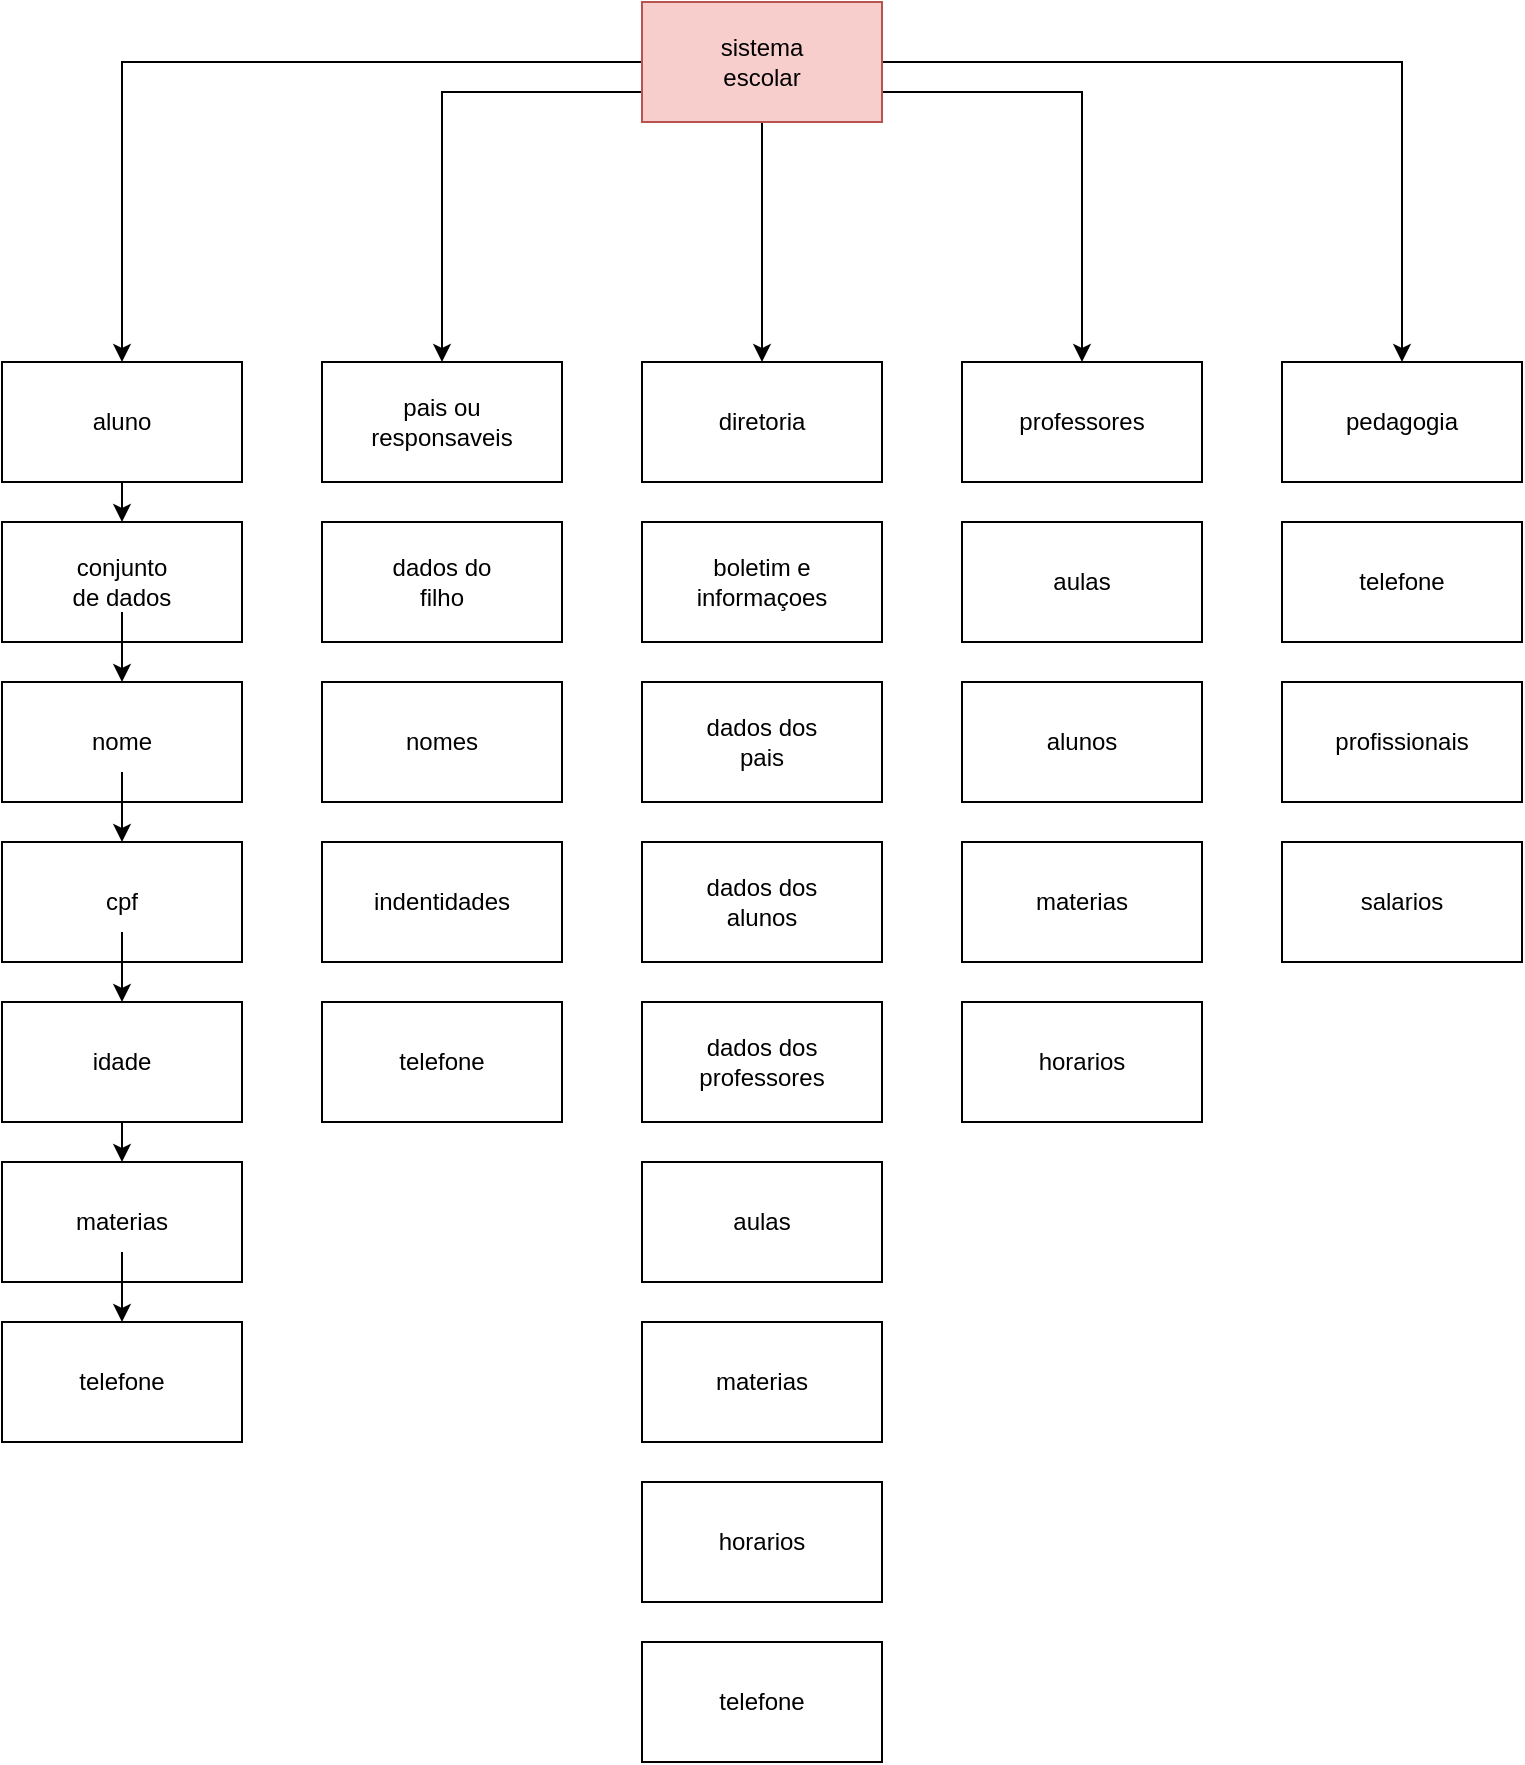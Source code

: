 <mxfile version="26.1.1">
  <diagram name="Page-1" id="ofmosxMPlsJZu1ZY1M7H">
    <mxGraphModel dx="1050" dy="1657" grid="1" gridSize="10" guides="1" tooltips="1" connect="1" arrows="1" fold="1" page="1" pageScale="1" pageWidth="850" pageHeight="1100" math="0" shadow="0">
      <root>
        <mxCell id="0" />
        <mxCell id="1" parent="0" />
        <mxCell id="H6yvR1INJ8zY6IqdFhfA-68" style="edgeStyle=orthogonalEdgeStyle;rounded=0;orthogonalLoop=1;jettySize=auto;html=1;exitX=0.5;exitY=1;exitDx=0;exitDy=0;entryX=0.5;entryY=0;entryDx=0;entryDy=0;" edge="1" parent="1" source="H6yvR1INJ8zY6IqdFhfA-1" target="H6yvR1INJ8zY6IqdFhfA-15">
          <mxGeometry relative="1" as="geometry" />
        </mxCell>
        <mxCell id="H6yvR1INJ8zY6IqdFhfA-1" value="" style="rounded=0;whiteSpace=wrap;html=1;" vertex="1" parent="1">
          <mxGeometry width="120" height="60" as="geometry" />
        </mxCell>
        <mxCell id="H6yvR1INJ8zY6IqdFhfA-2" value="aluno" style="text;html=1;align=center;verticalAlign=middle;whiteSpace=wrap;rounded=0;" vertex="1" parent="1">
          <mxGeometry x="30" y="15" width="60" height="30" as="geometry" />
        </mxCell>
        <mxCell id="H6yvR1INJ8zY6IqdFhfA-3" value="" style="rounded=0;whiteSpace=wrap;html=1;" vertex="1" parent="1">
          <mxGeometry x="160" width="120" height="60" as="geometry" />
        </mxCell>
        <mxCell id="H6yvR1INJ8zY6IqdFhfA-4" value="pais ou responsaveis" style="text;html=1;align=center;verticalAlign=middle;whiteSpace=wrap;rounded=0;" vertex="1" parent="1">
          <mxGeometry x="190" y="15" width="60" height="30" as="geometry" />
        </mxCell>
        <mxCell id="H6yvR1INJ8zY6IqdFhfA-5" value="" style="rounded=0;whiteSpace=wrap;html=1;" vertex="1" parent="1">
          <mxGeometry x="320" width="120" height="60" as="geometry" />
        </mxCell>
        <mxCell id="H6yvR1INJ8zY6IqdFhfA-6" value="diretoria" style="text;html=1;align=center;verticalAlign=middle;whiteSpace=wrap;rounded=0;" vertex="1" parent="1">
          <mxGeometry x="350" y="15" width="60" height="30" as="geometry" />
        </mxCell>
        <mxCell id="H6yvR1INJ8zY6IqdFhfA-7" value="" style="rounded=0;whiteSpace=wrap;html=1;" vertex="1" parent="1">
          <mxGeometry x="480" width="120" height="60" as="geometry" />
        </mxCell>
        <mxCell id="H6yvR1INJ8zY6IqdFhfA-8" value="professores" style="text;html=1;align=center;verticalAlign=middle;whiteSpace=wrap;rounded=0;" vertex="1" parent="1">
          <mxGeometry x="510" y="15" width="60" height="30" as="geometry" />
        </mxCell>
        <mxCell id="H6yvR1INJ8zY6IqdFhfA-9" value="" style="rounded=0;whiteSpace=wrap;html=1;" vertex="1" parent="1">
          <mxGeometry x="480" y="80" width="120" height="60" as="geometry" />
        </mxCell>
        <mxCell id="H6yvR1INJ8zY6IqdFhfA-10" value="aulas" style="text;html=1;align=center;verticalAlign=middle;whiteSpace=wrap;rounded=0;" vertex="1" parent="1">
          <mxGeometry x="510" y="95" width="60" height="30" as="geometry" />
        </mxCell>
        <mxCell id="H6yvR1INJ8zY6IqdFhfA-11" value="" style="rounded=0;whiteSpace=wrap;html=1;" vertex="1" parent="1">
          <mxGeometry x="320" y="80" width="120" height="60" as="geometry" />
        </mxCell>
        <mxCell id="H6yvR1INJ8zY6IqdFhfA-12" value="boletim e informaçoes" style="text;html=1;align=center;verticalAlign=middle;whiteSpace=wrap;rounded=0;" vertex="1" parent="1">
          <mxGeometry x="350" y="95" width="60" height="30" as="geometry" />
        </mxCell>
        <mxCell id="H6yvR1INJ8zY6IqdFhfA-13" value="" style="rounded=0;whiteSpace=wrap;html=1;" vertex="1" parent="1">
          <mxGeometry x="160" y="80" width="120" height="60" as="geometry" />
        </mxCell>
        <mxCell id="H6yvR1INJ8zY6IqdFhfA-14" value="dados do filho" style="text;html=1;align=center;verticalAlign=middle;whiteSpace=wrap;rounded=0;" vertex="1" parent="1">
          <mxGeometry x="190" y="95" width="60" height="30" as="geometry" />
        </mxCell>
        <mxCell id="H6yvR1INJ8zY6IqdFhfA-15" value="" style="rounded=0;whiteSpace=wrap;html=1;" vertex="1" parent="1">
          <mxGeometry y="80" width="120" height="60" as="geometry" />
        </mxCell>
        <mxCell id="H6yvR1INJ8zY6IqdFhfA-69" style="edgeStyle=orthogonalEdgeStyle;rounded=0;orthogonalLoop=1;jettySize=auto;html=1;entryX=0.5;entryY=0;entryDx=0;entryDy=0;" edge="1" parent="1" source="H6yvR1INJ8zY6IqdFhfA-16" target="H6yvR1INJ8zY6IqdFhfA-17">
          <mxGeometry relative="1" as="geometry" />
        </mxCell>
        <mxCell id="H6yvR1INJ8zY6IqdFhfA-16" value="conjunto de dados" style="text;html=1;align=center;verticalAlign=middle;whiteSpace=wrap;rounded=0;" vertex="1" parent="1">
          <mxGeometry x="30" y="95" width="60" height="30" as="geometry" />
        </mxCell>
        <mxCell id="H6yvR1INJ8zY6IqdFhfA-17" value="" style="rounded=0;whiteSpace=wrap;html=1;" vertex="1" parent="1">
          <mxGeometry y="160" width="120" height="60" as="geometry" />
        </mxCell>
        <mxCell id="H6yvR1INJ8zY6IqdFhfA-70" style="edgeStyle=orthogonalEdgeStyle;rounded=0;orthogonalLoop=1;jettySize=auto;html=1;entryX=0.5;entryY=0;entryDx=0;entryDy=0;" edge="1" parent="1" source="H6yvR1INJ8zY6IqdFhfA-18" target="H6yvR1INJ8zY6IqdFhfA-19">
          <mxGeometry relative="1" as="geometry" />
        </mxCell>
        <mxCell id="H6yvR1INJ8zY6IqdFhfA-18" value="nome" style="text;html=1;align=center;verticalAlign=middle;whiteSpace=wrap;rounded=0;" vertex="1" parent="1">
          <mxGeometry x="30" y="175" width="60" height="30" as="geometry" />
        </mxCell>
        <mxCell id="H6yvR1INJ8zY6IqdFhfA-19" value="" style="rounded=0;whiteSpace=wrap;html=1;" vertex="1" parent="1">
          <mxGeometry y="240" width="120" height="60" as="geometry" />
        </mxCell>
        <mxCell id="H6yvR1INJ8zY6IqdFhfA-71" style="edgeStyle=orthogonalEdgeStyle;rounded=0;orthogonalLoop=1;jettySize=auto;html=1;entryX=0.5;entryY=0;entryDx=0;entryDy=0;" edge="1" parent="1" source="H6yvR1INJ8zY6IqdFhfA-20" target="H6yvR1INJ8zY6IqdFhfA-21">
          <mxGeometry relative="1" as="geometry" />
        </mxCell>
        <mxCell id="H6yvR1INJ8zY6IqdFhfA-20" value="cpf" style="text;html=1;align=center;verticalAlign=middle;whiteSpace=wrap;rounded=0;" vertex="1" parent="1">
          <mxGeometry x="30" y="255" width="60" height="30" as="geometry" />
        </mxCell>
        <mxCell id="H6yvR1INJ8zY6IqdFhfA-72" style="edgeStyle=orthogonalEdgeStyle;rounded=0;orthogonalLoop=1;jettySize=auto;html=1;exitX=0.5;exitY=1;exitDx=0;exitDy=0;entryX=0.5;entryY=0;entryDx=0;entryDy=0;" edge="1" parent="1" source="H6yvR1INJ8zY6IqdFhfA-21" target="H6yvR1INJ8zY6IqdFhfA-23">
          <mxGeometry relative="1" as="geometry" />
        </mxCell>
        <mxCell id="H6yvR1INJ8zY6IqdFhfA-21" value="" style="rounded=0;whiteSpace=wrap;html=1;" vertex="1" parent="1">
          <mxGeometry y="320" width="120" height="60" as="geometry" />
        </mxCell>
        <mxCell id="H6yvR1INJ8zY6IqdFhfA-22" value="idade" style="text;html=1;align=center;verticalAlign=middle;whiteSpace=wrap;rounded=0;" vertex="1" parent="1">
          <mxGeometry x="30" y="335" width="60" height="30" as="geometry" />
        </mxCell>
        <mxCell id="H6yvR1INJ8zY6IqdFhfA-23" value="" style="rounded=0;whiteSpace=wrap;html=1;" vertex="1" parent="1">
          <mxGeometry y="400" width="120" height="60" as="geometry" />
        </mxCell>
        <mxCell id="H6yvR1INJ8zY6IqdFhfA-73" style="edgeStyle=orthogonalEdgeStyle;rounded=0;orthogonalLoop=1;jettySize=auto;html=1;entryX=0.5;entryY=0;entryDx=0;entryDy=0;" edge="1" parent="1" source="H6yvR1INJ8zY6IqdFhfA-24" target="H6yvR1INJ8zY6IqdFhfA-31">
          <mxGeometry relative="1" as="geometry" />
        </mxCell>
        <mxCell id="H6yvR1INJ8zY6IqdFhfA-24" value="materias" style="text;html=1;align=center;verticalAlign=middle;whiteSpace=wrap;rounded=0;" vertex="1" parent="1">
          <mxGeometry x="30" y="415" width="60" height="30" as="geometry" />
        </mxCell>
        <mxCell id="H6yvR1INJ8zY6IqdFhfA-25" value="" style="rounded=0;whiteSpace=wrap;html=1;" vertex="1" parent="1">
          <mxGeometry x="160" y="160" width="120" height="60" as="geometry" />
        </mxCell>
        <mxCell id="H6yvR1INJ8zY6IqdFhfA-26" value="nomes" style="text;html=1;align=center;verticalAlign=middle;whiteSpace=wrap;rounded=0;" vertex="1" parent="1">
          <mxGeometry x="190" y="175" width="60" height="30" as="geometry" />
        </mxCell>
        <mxCell id="H6yvR1INJ8zY6IqdFhfA-27" value="" style="rounded=0;whiteSpace=wrap;html=1;" vertex="1" parent="1">
          <mxGeometry x="160" y="240" width="120" height="60" as="geometry" />
        </mxCell>
        <mxCell id="H6yvR1INJ8zY6IqdFhfA-28" value="indentidades" style="text;html=1;align=center;verticalAlign=middle;whiteSpace=wrap;rounded=0;" vertex="1" parent="1">
          <mxGeometry x="190" y="255" width="60" height="30" as="geometry" />
        </mxCell>
        <mxCell id="H6yvR1INJ8zY6IqdFhfA-29" value="" style="rounded=0;whiteSpace=wrap;html=1;" vertex="1" parent="1">
          <mxGeometry x="160" y="320" width="120" height="60" as="geometry" />
        </mxCell>
        <mxCell id="H6yvR1INJ8zY6IqdFhfA-30" value="telefone" style="text;html=1;align=center;verticalAlign=middle;whiteSpace=wrap;rounded=0;" vertex="1" parent="1">
          <mxGeometry x="190" y="335" width="60" height="30" as="geometry" />
        </mxCell>
        <mxCell id="H6yvR1INJ8zY6IqdFhfA-31" value="" style="rounded=0;whiteSpace=wrap;html=1;" vertex="1" parent="1">
          <mxGeometry y="480" width="120" height="60" as="geometry" />
        </mxCell>
        <mxCell id="H6yvR1INJ8zY6IqdFhfA-32" value="telefone" style="text;html=1;align=center;verticalAlign=middle;whiteSpace=wrap;rounded=0;" vertex="1" parent="1">
          <mxGeometry x="30" y="495" width="60" height="30" as="geometry" />
        </mxCell>
        <mxCell id="H6yvR1INJ8zY6IqdFhfA-33" value="" style="rounded=0;whiteSpace=wrap;html=1;" vertex="1" parent="1">
          <mxGeometry x="320" y="160" width="120" height="60" as="geometry" />
        </mxCell>
        <mxCell id="H6yvR1INJ8zY6IqdFhfA-34" value="dados dos pais" style="text;html=1;align=center;verticalAlign=middle;whiteSpace=wrap;rounded=0;" vertex="1" parent="1">
          <mxGeometry x="350" y="175" width="60" height="30" as="geometry" />
        </mxCell>
        <mxCell id="H6yvR1INJ8zY6IqdFhfA-35" value="" style="rounded=0;whiteSpace=wrap;html=1;" vertex="1" parent="1">
          <mxGeometry x="320" y="240" width="120" height="60" as="geometry" />
        </mxCell>
        <mxCell id="H6yvR1INJ8zY6IqdFhfA-36" value="dados dos alunos" style="text;html=1;align=center;verticalAlign=middle;whiteSpace=wrap;rounded=0;" vertex="1" parent="1">
          <mxGeometry x="350" y="255" width="60" height="30" as="geometry" />
        </mxCell>
        <mxCell id="H6yvR1INJ8zY6IqdFhfA-37" value="" style="rounded=0;whiteSpace=wrap;html=1;" vertex="1" parent="1">
          <mxGeometry x="320" y="320" width="120" height="60" as="geometry" />
        </mxCell>
        <mxCell id="H6yvR1INJ8zY6IqdFhfA-38" value="dados dos professores" style="text;html=1;align=center;verticalAlign=middle;whiteSpace=wrap;rounded=0;" vertex="1" parent="1">
          <mxGeometry x="350" y="335" width="60" height="30" as="geometry" />
        </mxCell>
        <mxCell id="H6yvR1INJ8zY6IqdFhfA-39" value="" style="rounded=0;whiteSpace=wrap;html=1;" vertex="1" parent="1">
          <mxGeometry x="320" y="400" width="120" height="60" as="geometry" />
        </mxCell>
        <mxCell id="H6yvR1INJ8zY6IqdFhfA-40" value="aulas" style="text;html=1;align=center;verticalAlign=middle;whiteSpace=wrap;rounded=0;" vertex="1" parent="1">
          <mxGeometry x="350" y="415" width="60" height="30" as="geometry" />
        </mxCell>
        <mxCell id="H6yvR1INJ8zY6IqdFhfA-41" value="" style="rounded=0;whiteSpace=wrap;html=1;" vertex="1" parent="1">
          <mxGeometry x="320" y="480" width="120" height="60" as="geometry" />
        </mxCell>
        <mxCell id="H6yvR1INJ8zY6IqdFhfA-42" value="materias" style="text;html=1;align=center;verticalAlign=middle;whiteSpace=wrap;rounded=0;" vertex="1" parent="1">
          <mxGeometry x="350" y="495" width="60" height="30" as="geometry" />
        </mxCell>
        <mxCell id="H6yvR1INJ8zY6IqdFhfA-43" value="" style="rounded=0;whiteSpace=wrap;html=1;" vertex="1" parent="1">
          <mxGeometry x="480" y="160" width="120" height="60" as="geometry" />
        </mxCell>
        <mxCell id="H6yvR1INJ8zY6IqdFhfA-44" value="alunos" style="text;html=1;align=center;verticalAlign=middle;whiteSpace=wrap;rounded=0;" vertex="1" parent="1">
          <mxGeometry x="510" y="175" width="60" height="30" as="geometry" />
        </mxCell>
        <mxCell id="H6yvR1INJ8zY6IqdFhfA-45" value="" style="rounded=0;whiteSpace=wrap;html=1;" vertex="1" parent="1">
          <mxGeometry x="480" y="240" width="120" height="60" as="geometry" />
        </mxCell>
        <mxCell id="H6yvR1INJ8zY6IqdFhfA-46" value="materias" style="text;html=1;align=center;verticalAlign=middle;whiteSpace=wrap;rounded=0;" vertex="1" parent="1">
          <mxGeometry x="510" y="255" width="60" height="30" as="geometry" />
        </mxCell>
        <mxCell id="H6yvR1INJ8zY6IqdFhfA-47" value="" style="rounded=0;whiteSpace=wrap;html=1;" vertex="1" parent="1">
          <mxGeometry x="480" y="320" width="120" height="60" as="geometry" />
        </mxCell>
        <mxCell id="H6yvR1INJ8zY6IqdFhfA-48" value="horarios" style="text;html=1;align=center;verticalAlign=middle;whiteSpace=wrap;rounded=0;" vertex="1" parent="1">
          <mxGeometry x="510" y="335" width="60" height="30" as="geometry" />
        </mxCell>
        <mxCell id="H6yvR1INJ8zY6IqdFhfA-49" value="" style="rounded=0;whiteSpace=wrap;html=1;" vertex="1" parent="1">
          <mxGeometry x="320" y="560" width="120" height="60" as="geometry" />
        </mxCell>
        <mxCell id="H6yvR1INJ8zY6IqdFhfA-50" value="horarios" style="text;html=1;align=center;verticalAlign=middle;whiteSpace=wrap;rounded=0;" vertex="1" parent="1">
          <mxGeometry x="350" y="575" width="60" height="30" as="geometry" />
        </mxCell>
        <mxCell id="H6yvR1INJ8zY6IqdFhfA-51" value="" style="rounded=0;whiteSpace=wrap;html=1;" vertex="1" parent="1">
          <mxGeometry x="640" width="120" height="60" as="geometry" />
        </mxCell>
        <mxCell id="H6yvR1INJ8zY6IqdFhfA-52" value="pedagogia" style="text;html=1;align=center;verticalAlign=middle;whiteSpace=wrap;rounded=0;" vertex="1" parent="1">
          <mxGeometry x="670" y="15" width="60" height="30" as="geometry" />
        </mxCell>
        <mxCell id="H6yvR1INJ8zY6IqdFhfA-53" value="" style="rounded=0;whiteSpace=wrap;html=1;" vertex="1" parent="1">
          <mxGeometry x="320" y="640" width="120" height="60" as="geometry" />
        </mxCell>
        <mxCell id="H6yvR1INJ8zY6IqdFhfA-54" value="telefone" style="text;html=1;align=center;verticalAlign=middle;whiteSpace=wrap;rounded=0;" vertex="1" parent="1">
          <mxGeometry x="350" y="655" width="60" height="30" as="geometry" />
        </mxCell>
        <mxCell id="H6yvR1INJ8zY6IqdFhfA-55" value="" style="rounded=0;whiteSpace=wrap;html=1;" vertex="1" parent="1">
          <mxGeometry x="640" y="80" width="120" height="60" as="geometry" />
        </mxCell>
        <mxCell id="H6yvR1INJ8zY6IqdFhfA-56" value="telefone" style="text;html=1;align=center;verticalAlign=middle;whiteSpace=wrap;rounded=0;" vertex="1" parent="1">
          <mxGeometry x="670" y="95" width="60" height="30" as="geometry" />
        </mxCell>
        <mxCell id="H6yvR1INJ8zY6IqdFhfA-57" value="" style="rounded=0;whiteSpace=wrap;html=1;" vertex="1" parent="1">
          <mxGeometry x="640" y="160" width="120" height="60" as="geometry" />
        </mxCell>
        <mxCell id="H6yvR1INJ8zY6IqdFhfA-58" value="profissionais" style="text;html=1;align=center;verticalAlign=middle;whiteSpace=wrap;rounded=0;" vertex="1" parent="1">
          <mxGeometry x="670" y="175" width="60" height="30" as="geometry" />
        </mxCell>
        <mxCell id="H6yvR1INJ8zY6IqdFhfA-59" value="" style="rounded=0;whiteSpace=wrap;html=1;" vertex="1" parent="1">
          <mxGeometry x="640" y="240" width="120" height="60" as="geometry" />
        </mxCell>
        <mxCell id="H6yvR1INJ8zY6IqdFhfA-60" value="salarios" style="text;html=1;align=center;verticalAlign=middle;whiteSpace=wrap;rounded=0;" vertex="1" parent="1">
          <mxGeometry x="670" y="255" width="60" height="30" as="geometry" />
        </mxCell>
        <mxCell id="H6yvR1INJ8zY6IqdFhfA-63" style="edgeStyle=orthogonalEdgeStyle;rounded=0;orthogonalLoop=1;jettySize=auto;html=1;entryX=0.5;entryY=0;entryDx=0;entryDy=0;" edge="1" parent="1" source="H6yvR1INJ8zY6IqdFhfA-61" target="H6yvR1INJ8zY6IqdFhfA-1">
          <mxGeometry relative="1" as="geometry" />
        </mxCell>
        <mxCell id="H6yvR1INJ8zY6IqdFhfA-64" style="edgeStyle=orthogonalEdgeStyle;rounded=0;orthogonalLoop=1;jettySize=auto;html=1;entryX=0.5;entryY=0;entryDx=0;entryDy=0;" edge="1" parent="1" source="H6yvR1INJ8zY6IqdFhfA-61" target="H6yvR1INJ8zY6IqdFhfA-5">
          <mxGeometry relative="1" as="geometry" />
        </mxCell>
        <mxCell id="H6yvR1INJ8zY6IqdFhfA-65" style="edgeStyle=orthogonalEdgeStyle;rounded=0;orthogonalLoop=1;jettySize=auto;html=1;entryX=0.5;entryY=0;entryDx=0;entryDy=0;" edge="1" parent="1" source="H6yvR1INJ8zY6IqdFhfA-61" target="H6yvR1INJ8zY6IqdFhfA-51">
          <mxGeometry relative="1" as="geometry" />
        </mxCell>
        <mxCell id="H6yvR1INJ8zY6IqdFhfA-66" style="edgeStyle=orthogonalEdgeStyle;rounded=0;orthogonalLoop=1;jettySize=auto;html=1;exitX=0;exitY=0.75;exitDx=0;exitDy=0;entryX=0.5;entryY=0;entryDx=0;entryDy=0;" edge="1" parent="1" source="H6yvR1INJ8zY6IqdFhfA-61" target="H6yvR1INJ8zY6IqdFhfA-3">
          <mxGeometry relative="1" as="geometry" />
        </mxCell>
        <mxCell id="H6yvR1INJ8zY6IqdFhfA-67" style="edgeStyle=orthogonalEdgeStyle;rounded=0;orthogonalLoop=1;jettySize=auto;html=1;exitX=1;exitY=0.75;exitDx=0;exitDy=0;entryX=0.5;entryY=0;entryDx=0;entryDy=0;" edge="1" parent="1" source="H6yvR1INJ8zY6IqdFhfA-61" target="H6yvR1INJ8zY6IqdFhfA-7">
          <mxGeometry relative="1" as="geometry" />
        </mxCell>
        <mxCell id="H6yvR1INJ8zY6IqdFhfA-61" value="" style="rounded=0;whiteSpace=wrap;html=1;fillColor=#f8cecc;strokeColor=#b85450;" vertex="1" parent="1">
          <mxGeometry x="320" y="-180" width="120" height="60" as="geometry" />
        </mxCell>
        <mxCell id="H6yvR1INJ8zY6IqdFhfA-62" value="sistema escolar" style="text;html=1;align=center;verticalAlign=middle;whiteSpace=wrap;rounded=0;" vertex="1" parent="1">
          <mxGeometry x="350" y="-165" width="60" height="30" as="geometry" />
        </mxCell>
      </root>
    </mxGraphModel>
  </diagram>
</mxfile>
